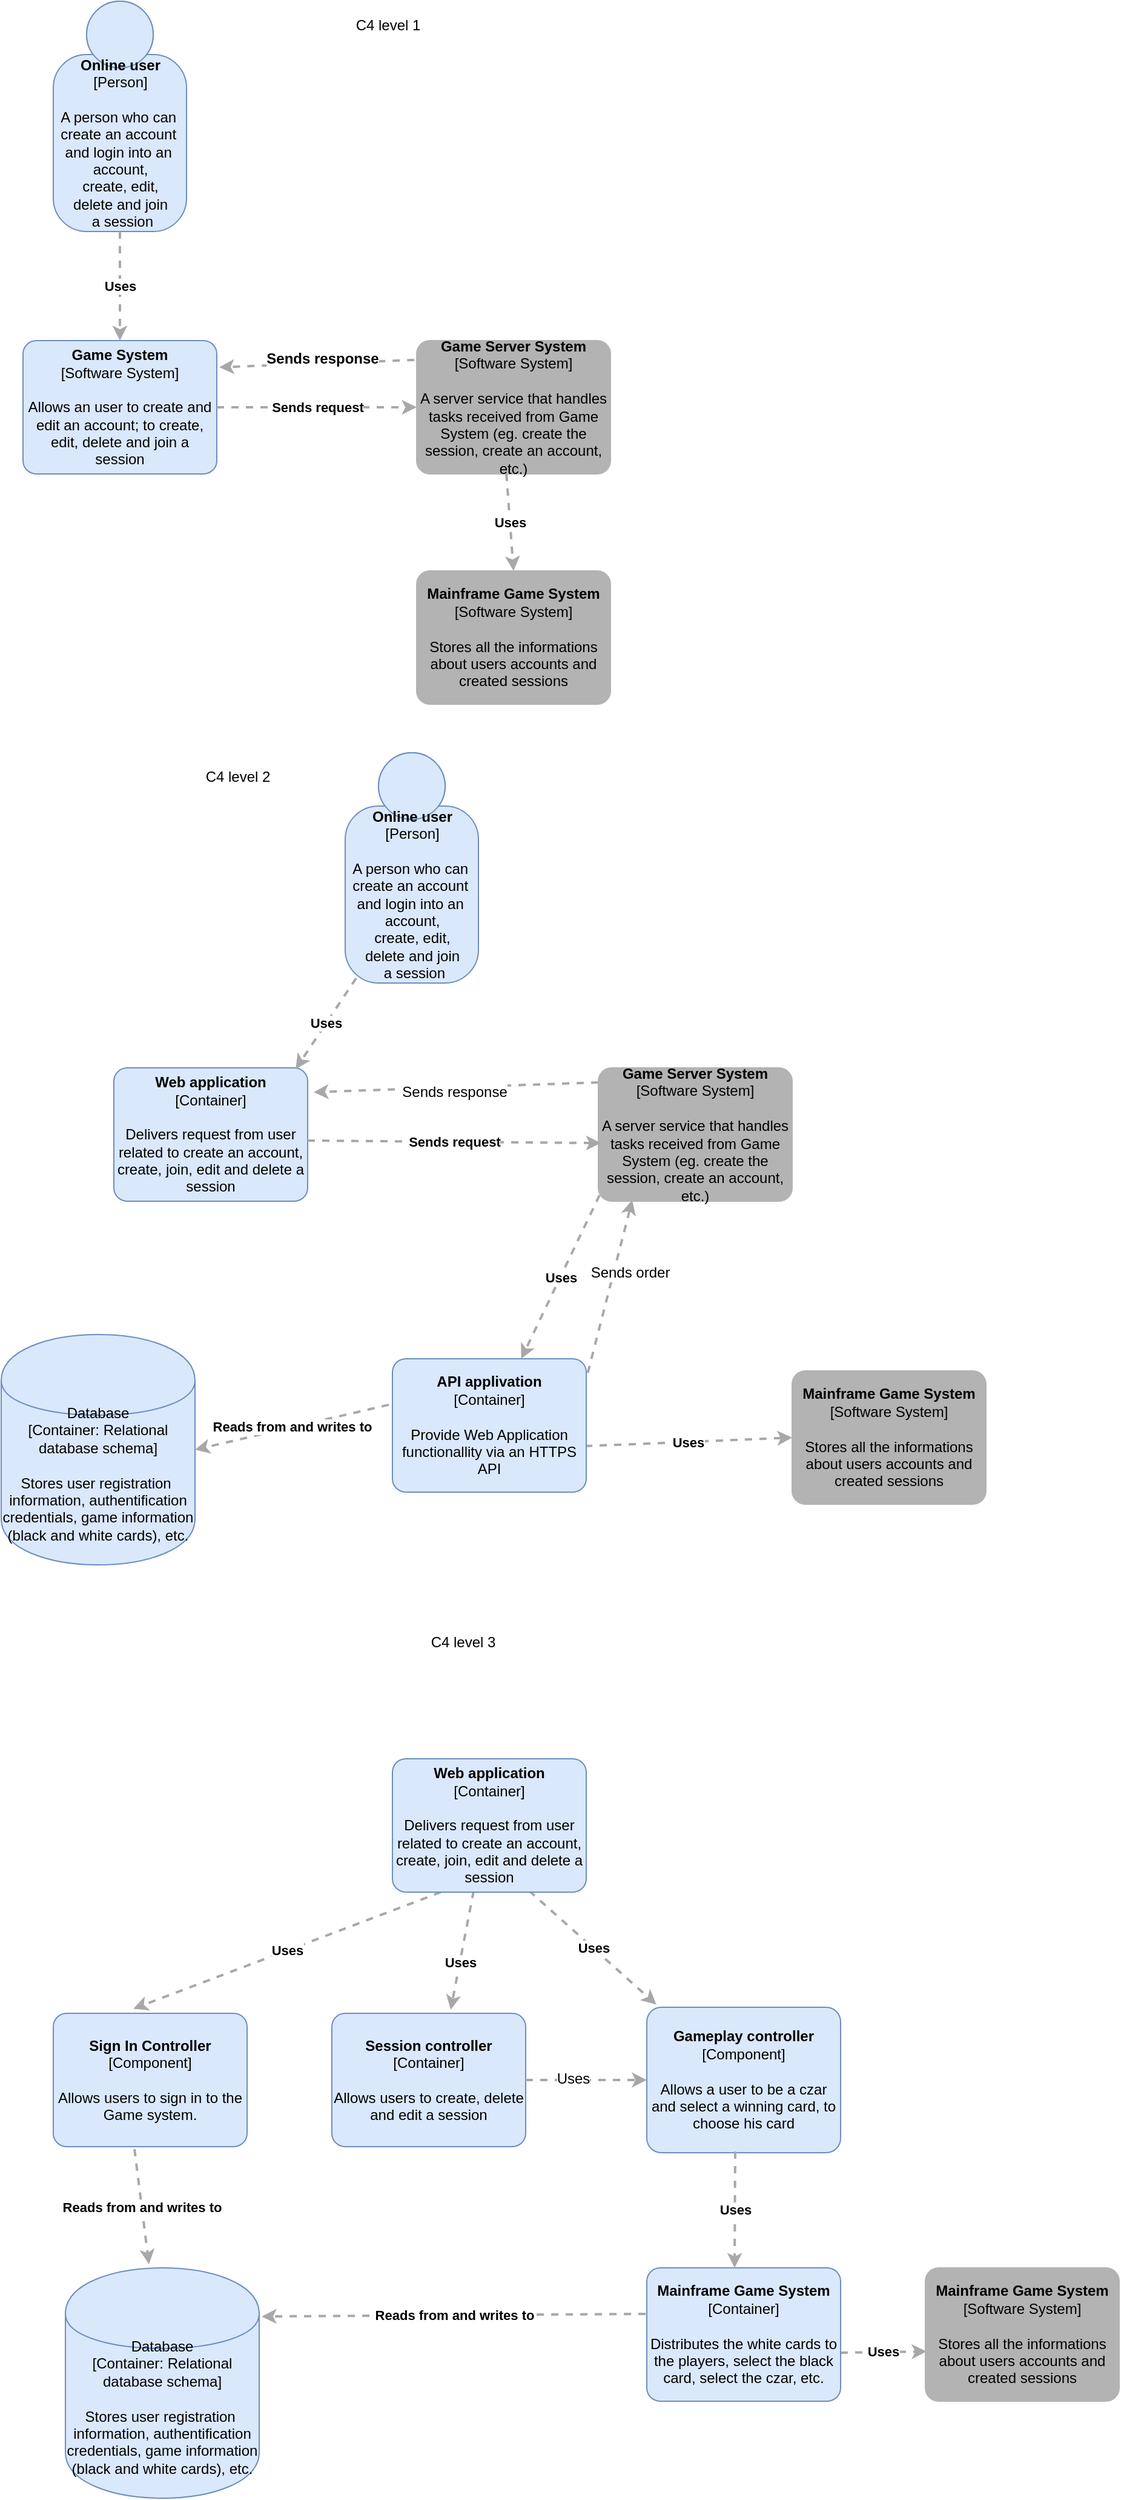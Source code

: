 <mxfile version="12.8.8" type="device"><diagram id="uFGJ8fRQ3nsAiF5A-VCK" name="Page-1"><mxGraphModel dx="868" dy="450" grid="1" gridSize="10" guides="1" tooltips="1" connect="1" arrows="1" fold="1" page="1" pageScale="1" pageWidth="1654" pageHeight="2336" math="0" shadow="0"><root><mxCell id="0"/><mxCell id="1" parent="0"/><mxCell id="r2TNjaYs0w7FdTJc_Q67-1" value="&lt;b&gt;Online user&lt;/b&gt;&lt;br&gt;&lt;div&gt;[Person]&lt;/div&gt;&lt;br&gt;&lt;div&gt;A person who can&amp;nbsp;&lt;/div&gt;&lt;div&gt;create an account&amp;nbsp;&lt;/div&gt;&lt;div&gt;and login into an&amp;nbsp;&lt;/div&gt;&lt;div&gt;account,&lt;/div&gt;&lt;div&gt;create, edit,&lt;/div&gt;&lt;div&gt;delete and join&lt;/div&gt;&lt;div&gt;&amp;nbsp;a session&lt;/div&gt;" style="html=1;dashed=0;whitespace=wrap;fillColor=#DAE8FC;strokeColor=#6C8EBF;shape=mxgraph.c4.person;align=center;points=[[0.5,0,0],[1,0.5,0],[1,0.75,0],[0.75,1,0],[0.5,1,0],[0.25,1,0],[0,0.75,0],[0,0.5,0]];" parent="1" vertex="1"><mxGeometry x="100" width="110" height="190" as="geometry"/></mxCell><mxCell id="r2TNjaYs0w7FdTJc_Q67-2" value="&lt;b&gt;Game System&lt;/b&gt;&lt;br&gt;&lt;div&gt;[Software System]&lt;/div&gt;&lt;br&gt;&lt;div&gt;Allows an user to create and edit an account; to create, edit, delete and join a session&lt;/div&gt;" style="rounded=1;whiteSpace=wrap;html=1;labelBackgroundColor=none;fillColor=#dae8fc;fontColor=#000000;align=center;arcSize=10;strokeColor=#6c8ebf;points=[[0.25,0,0],[0.5,0,0],[0.75,0,0],[1,0.25,0],[1,0.5,0],[1,0.75,0],[0.75,1,0],[0.5,1,0],[0.25,1,0],[0,0.75,0],[0,0.5,0],[0,0.25,0]];" parent="1" vertex="1"><mxGeometry x="75" y="280" width="160" height="110.0" as="geometry"/></mxCell><mxCell id="r2TNjaYs0w7FdTJc_Q67-3" value="&lt;div style=&quot;text-align: left&quot;&gt;&lt;div style=&quot;text-align: center&quot;&gt;&lt;b&gt;Uses&lt;/b&gt;&lt;/div&gt;&lt;/div&gt;" style="edgeStyle=none;rounded=0;html=1;entryX=0.5;entryY=0;jettySize=auto;orthogonalLoop=1;strokeColor=#A8A8A8;strokeWidth=2;fontColor=#000000;jumpStyle=none;dashed=1;exitX=0.5;exitY=1;exitDx=0;exitDy=0;exitPerimeter=0;entryDx=0;entryDy=0;entryPerimeter=0;" parent="1" source="r2TNjaYs0w7FdTJc_Q67-1" target="r2TNjaYs0w7FdTJc_Q67-2" edge="1"><mxGeometry width="200" relative="1" as="geometry"><mxPoint x="270" y="190" as="sourcePoint"/><mxPoint x="470" y="190" as="targetPoint"/></mxGeometry></mxCell><mxCell id="r2TNjaYs0w7FdTJc_Q67-4" value="&lt;b&gt;Mainframe Game System&lt;/b&gt;&lt;br&gt;&lt;div&gt;[Software System]&lt;/div&gt;&lt;br&gt;&lt;div&gt;Stores all the informations about users accounts and created sessions&lt;/div&gt;" style="rounded=1;whiteSpace=wrap;html=1;labelBackgroundColor=none;fillColor=#B3B3B3;fontColor=#000000;align=center;arcSize=10;strokeColor=#B3B3B3;points=[[0.25,0,0],[0.5,0,0],[0.75,0,0],[1,0.25,0],[1,0.5,0],[1,0.75,0],[0.75,1,0],[0.5,1,0],[0.25,1,0],[0,0.75,0],[0,0.5,0],[0,0.25,0]];" parent="1" vertex="1"><mxGeometry x="400" y="470" width="160" height="110.0" as="geometry"/></mxCell><mxCell id="r2TNjaYs0w7FdTJc_Q67-5" value="&lt;div style=&quot;text-align: left&quot;&gt;&lt;div style=&quot;text-align: center&quot;&gt;&lt;b&gt;Uses&lt;/b&gt;&lt;/div&gt;&lt;/div&gt;" style="edgeStyle=none;rounded=0;html=1;entryX=0.5;entryY=0;jettySize=auto;orthogonalLoop=1;strokeColor=#A8A8A8;strokeWidth=2;fontColor=#000000;jumpStyle=none;dashed=1;exitX=0.463;exitY=1;exitDx=0;exitDy=0;exitPerimeter=0;entryDx=0;entryDy=0;entryPerimeter=0;" parent="1" source="r2TNjaYs0w7FdTJc_Q67-6" target="r2TNjaYs0w7FdTJc_Q67-4" edge="1"><mxGeometry width="200" relative="1" as="geometry"><mxPoint x="270" y="530" as="sourcePoint"/><mxPoint x="470" y="530" as="targetPoint"/></mxGeometry></mxCell><mxCell id="r2TNjaYs0w7FdTJc_Q67-6" value="&lt;b&gt;Game Server System&lt;/b&gt;&lt;br&gt;&lt;div&gt;[Software System]&lt;/div&gt;&lt;br&gt;&lt;div&gt;A server service that handles tasks received from Game System (eg. create the session, create an account, etc.)&lt;/div&gt;" style="rounded=1;whiteSpace=wrap;html=1;labelBackgroundColor=none;fillColor=#B3B3B3;fontColor=#000000;align=center;arcSize=10;strokeColor=#B3B3B3;points=[[0.25,0,0],[0.5,0,0],[0.75,0,0],[1,0.25,0],[1,0.5,0],[1,0.75,0],[0.75,1,0],[0.5,1,0],[0.25,1,0],[0,0.75,0],[0,0.5,0],[0,0.25,0]];" parent="1" vertex="1"><mxGeometry x="400" y="280" width="160" height="110.0" as="geometry"/></mxCell><mxCell id="r2TNjaYs0w7FdTJc_Q67-7" value="&lt;div style=&quot;text-align: left&quot;&gt;&lt;div style=&quot;text-align: center&quot;&gt;&lt;b&gt;Sends request&lt;/b&gt;&lt;/div&gt;&lt;/div&gt;" style="edgeStyle=none;rounded=0;html=1;entryX=0;entryY=0.5;jettySize=auto;orthogonalLoop=1;strokeColor=#A8A8A8;strokeWidth=2;fontColor=#000000;jumpStyle=none;dashed=1;exitX=1;exitY=0.5;exitDx=0;exitDy=0;exitPerimeter=0;entryDx=0;entryDy=0;entryPerimeter=0;" parent="1" source="r2TNjaYs0w7FdTJc_Q67-2" target="r2TNjaYs0w7FdTJc_Q67-6" edge="1"><mxGeometry width="200" relative="1" as="geometry"><mxPoint x="270" y="290" as="sourcePoint"/><mxPoint x="470" y="290" as="targetPoint"/></mxGeometry></mxCell><mxCell id="r2TNjaYs0w7FdTJc_Q67-8" value="&lt;div style=&quot;text-align: left&quot;&gt;&lt;div style=&quot;text-align: center&quot;&gt;&lt;br&gt;&lt;/div&gt;&lt;/div&gt;" style="edgeStyle=none;rounded=0;html=1;jettySize=auto;orthogonalLoop=1;strokeColor=#A8A8A8;strokeWidth=2;fontColor=#000000;jumpStyle=none;dashed=1;exitX=-0.012;exitY=0.145;exitDx=0;exitDy=0;exitPerimeter=0;entryX=1.013;entryY=0.2;entryDx=0;entryDy=0;entryPerimeter=0;" parent="1" source="r2TNjaYs0w7FdTJc_Q67-6" target="r2TNjaYs0w7FdTJc_Q67-2" edge="1"><mxGeometry width="200" relative="1" as="geometry"><mxPoint x="270" y="290" as="sourcePoint"/><mxPoint x="510" y="130" as="targetPoint"/></mxGeometry></mxCell><mxCell id="r2TNjaYs0w7FdTJc_Q67-9" value="&lt;b&gt;Sends response&lt;/b&gt;" style="text;html=1;align=center;verticalAlign=middle;resizable=0;points=[];labelBackgroundColor=#ffffff;" parent="r2TNjaYs0w7FdTJc_Q67-8" vertex="1" connectable="0"><mxGeometry x="0.147" y="3" relative="1" as="geometry"><mxPoint x="15.91" y="-7.82" as="offset"/></mxGeometry></mxCell><mxCell id="r2TNjaYs0w7FdTJc_Q67-11" value="C4 level 1" style="text;html=1;align=center;verticalAlign=middle;resizable=0;points=[];autosize=1;" parent="1" vertex="1"><mxGeometry x="341" y="10" width="70" height="20" as="geometry"/></mxCell><mxCell id="r2TNjaYs0w7FdTJc_Q67-12" value="C4 level 2" style="text;html=1;align=center;verticalAlign=middle;resizable=0;points=[];autosize=1;" parent="1" vertex="1"><mxGeometry x="217" y="630" width="70" height="20" as="geometry"/></mxCell><mxCell id="r2TNjaYs0w7FdTJc_Q67-14" value="&lt;b&gt;Web application&lt;/b&gt;&lt;br&gt;&lt;div&gt;[Container]&lt;/div&gt;&lt;br&gt;&lt;div&gt;Delivers request from user related to create an account, create, join, edit and delete a session&lt;/div&gt;" style="rounded=1;whiteSpace=wrap;html=1;labelBackgroundColor=none;fillColor=#dae8fc;fontColor=#000000;align=center;arcSize=10;strokeColor=#6c8ebf;points=[[0.25,0,0],[0.5,0,0],[0.75,0,0],[1,0.25,0],[1,0.5,0],[1,0.75,0],[0.75,1,0],[0.5,1,0],[0.25,1,0],[0,0.75,0],[0,0.5,0],[0,0.25,0]];" parent="1" vertex="1"><mxGeometry x="150" y="880" width="160" height="110.0" as="geometry"/></mxCell><mxCell id="r2TNjaYs0w7FdTJc_Q67-17" value="&lt;div style=&quot;text-align: left&quot;&gt;&lt;div style=&quot;text-align: center&quot;&gt;&lt;b&gt;Uses&lt;/b&gt;&lt;/div&gt;&lt;/div&gt;" style="edgeStyle=none;rounded=0;html=1;entryX=0.938;entryY=0.009;jettySize=auto;orthogonalLoop=1;strokeColor=#A8A8A8;strokeWidth=2;fontColor=#000000;jumpStyle=none;dashed=1;exitX=0.082;exitY=0.979;exitDx=0;exitDy=0;exitPerimeter=0;entryDx=0;entryDy=0;entryPerimeter=0;" parent="1" source="aYbNIxs9m0A_iwxhPRHI-3" target="r2TNjaYs0w7FdTJc_Q67-14" edge="1"><mxGeometry width="200" relative="1" as="geometry"><mxPoint x="350.02" y="800.06" as="sourcePoint"/><mxPoint x="490" y="940" as="targetPoint"/></mxGeometry></mxCell><mxCell id="r2TNjaYs0w7FdTJc_Q67-22" value="&lt;div style=&quot;text-align: left&quot;&gt;&lt;div style=&quot;text-align: center&quot;&gt;&lt;b&gt;Uses&lt;/b&gt;&lt;/div&gt;&lt;/div&gt;" style="edgeStyle=none;rounded=0;html=1;entryX=0;entryY=0.5;jettySize=auto;orthogonalLoop=1;strokeColor=#A8A8A8;strokeWidth=2;fontColor=#000000;jumpStyle=none;dashed=1;entryDx=0;entryDy=0;entryPerimeter=0;exitX=0.994;exitY=0.655;exitDx=0;exitDy=0;exitPerimeter=0;" parent="1" source="r2TNjaYs0w7FdTJc_Q67-26" target="aYbNIxs9m0A_iwxhPRHI-6" edge="1"><mxGeometry width="200" relative="1" as="geometry"><mxPoint x="640" y="1190" as="sourcePoint"/><mxPoint x="710" y="1195" as="targetPoint"/></mxGeometry></mxCell><mxCell id="r2TNjaYs0w7FdTJc_Q67-23" value="&lt;div style=&quot;text-align: left&quot;&gt;&lt;div style=&quot;text-align: center&quot;&gt;&lt;br&gt;&lt;/div&gt;&lt;/div&gt;" style="edgeStyle=none;rounded=0;html=1;jettySize=auto;orthogonalLoop=1;strokeColor=#A8A8A8;strokeWidth=2;fontColor=#000000;jumpStyle=none;dashed=1;exitX=0;exitY=0.109;exitDx=0;exitDy=0;exitPerimeter=0;entryX=1.031;entryY=0.182;entryDx=0;entryDy=0;entryPerimeter=0;" parent="1" target="r2TNjaYs0w7FdTJc_Q67-14" edge="1" source="aYbNIxs9m0A_iwxhPRHI-4"><mxGeometry width="200" relative="1" as="geometry"><mxPoint x="595.04" y="880" as="sourcePoint"/><mxPoint x="451" y="775" as="targetPoint"/></mxGeometry></mxCell><mxCell id="r2TNjaYs0w7FdTJc_Q67-24" value="Sends response" style="text;html=1;align=center;verticalAlign=middle;resizable=0;points=[];labelBackgroundColor=#ffffff;" parent="r2TNjaYs0w7FdTJc_Q67-23" vertex="1" connectable="0"><mxGeometry x="0.147" y="3" relative="1" as="geometry"><mxPoint x="15.91" as="offset"/></mxGeometry></mxCell><mxCell id="r2TNjaYs0w7FdTJc_Q67-26" value="&lt;b&gt;API applivation&lt;/b&gt;&lt;br&gt;&lt;div&gt;[Container]&lt;/div&gt;&lt;br&gt;&lt;div&gt;Provide Web Application functionallity via an HTTPS API&lt;/div&gt;" style="rounded=1;whiteSpace=wrap;html=1;labelBackgroundColor=none;fillColor=#dae8fc;fontColor=#000000;align=center;arcSize=10;strokeColor=#6c8ebf;points=[[0.25,0,0],[0.5,0,0],[0.75,0,0],[1,0.25,0],[1,0.5,0],[1,0.75,0],[0.75,1,0],[0.5,1,0],[0.25,1,0],[0,0.75,0],[0,0.5,0],[0,0.25,0]];" parent="1" vertex="1"><mxGeometry x="380" y="1120" width="160" height="110.0" as="geometry"/></mxCell><mxCell id="r2TNjaYs0w7FdTJc_Q67-27" value="&lt;div style=&quot;text-align: left&quot;&gt;&lt;div style=&quot;text-align: center&quot;&gt;&lt;b&gt;Uses&lt;/b&gt;&lt;/div&gt;&lt;/div&gt;" style="edgeStyle=none;rounded=0;html=1;jettySize=auto;orthogonalLoop=1;strokeColor=#A8A8A8;strokeWidth=2;fontColor=#000000;jumpStyle=none;dashed=1;exitX=0.006;exitY=0.955;exitDx=0;exitDy=0;exitPerimeter=0;" parent="1" source="aYbNIxs9m0A_iwxhPRHI-4" target="r2TNjaYs0w7FdTJc_Q67-26" edge="1"><mxGeometry width="200" relative="1" as="geometry"><mxPoint x="340" y="980.0" as="sourcePoint"/><mxPoint x="510" y="1110" as="targetPoint"/></mxGeometry></mxCell><mxCell id="r2TNjaYs0w7FdTJc_Q67-29" value="&lt;span&gt;Database&lt;/span&gt;&lt;div&gt;[Container: Relational database schema]&lt;/div&gt;&lt;br&gt;&lt;div&gt;Stores user registration&amp;nbsp; information, authentification credentials, game information (black and white cards), etc.&lt;/div&gt;" style="shape=cylinder;whiteSpace=wrap;html=1;boundedLbl=1;rounded=0;labelBackgroundColor=none;fillColor=#dae8fc;fontSize=12;fontColor=#000000;align=center;strokeColor=#6c8ebf;points=[[0.5,0,0],[1,0.25,0],[1,0.5,0],[1,0.75,0],[0.5,1,0],[0,0.75,0],[0,0.5,0],[0,0.25,0]];" parent="1" vertex="1"><mxGeometry x="57" y="1100" width="160" height="190" as="geometry"/></mxCell><mxCell id="r2TNjaYs0w7FdTJc_Q67-30" value="&lt;div style=&quot;text-align: left&quot;&gt;&lt;div style=&quot;text-align: center&quot;&gt;&lt;b&gt;Reads from and writes to&lt;/b&gt;&lt;/div&gt;&lt;/div&gt;" style="edgeStyle=none;rounded=0;html=1;entryX=1;entryY=0.5;jettySize=auto;orthogonalLoop=1;strokeColor=#A8A8A8;strokeWidth=2;fontColor=#000000;jumpStyle=none;dashed=1;exitX=-0.019;exitY=0.345;exitDx=0;exitDy=0;exitPerimeter=0;entryDx=0;entryDy=0;entryPerimeter=0;" parent="1" source="r2TNjaYs0w7FdTJc_Q67-26" target="r2TNjaYs0w7FdTJc_Q67-29" edge="1"><mxGeometry width="200" relative="1" as="geometry"><mxPoint x="210" y="1200" as="sourcePoint"/><mxPoint x="410" y="1200" as="targetPoint"/></mxGeometry></mxCell><mxCell id="r2TNjaYs0w7FdTJc_Q67-32" value="&lt;div style=&quot;text-align: left&quot;&gt;&lt;div style=&quot;text-align: center&quot;&gt;&lt;br&gt;&lt;/div&gt;&lt;/div&gt;" style="edgeStyle=none;rounded=0;html=1;jettySize=auto;orthogonalLoop=1;strokeColor=#A8A8A8;strokeWidth=2;fontColor=#000000;jumpStyle=none;dashed=1;exitX=1.008;exitY=0.106;exitDx=0;exitDy=0;exitPerimeter=0;entryX=0.175;entryY=0.991;entryDx=0;entryDy=0;entryPerimeter=0;" parent="1" source="r2TNjaYs0w7FdTJc_Q67-26" target="aYbNIxs9m0A_iwxhPRHI-4" edge="1"><mxGeometry width="200" relative="1" as="geometry"><mxPoint x="939.0" y="1100.0" as="sourcePoint"/><mxPoint x="548" y="991.65" as="targetPoint"/></mxGeometry></mxCell><mxCell id="r2TNjaYs0w7FdTJc_Q67-33" value="Sends order" style="text;html=1;align=center;verticalAlign=middle;resizable=0;points=[];labelBackgroundColor=#ffffff;" parent="r2TNjaYs0w7FdTJc_Q67-32" vertex="1" connectable="0"><mxGeometry x="0.147" y="3" relative="1" as="geometry"><mxPoint x="15.91" as="offset"/></mxGeometry></mxCell><mxCell id="r2TNjaYs0w7FdTJc_Q67-34" value="C4 level 3" style="text;html=1;align=center;verticalAlign=middle;resizable=0;points=[];autosize=1;" parent="1" vertex="1"><mxGeometry x="403" y="1344" width="70" height="20" as="geometry"/></mxCell><mxCell id="r2TNjaYs0w7FdTJc_Q67-40" value="&lt;div style=&quot;text-align: left&quot;&gt;&lt;div style=&quot;text-align: center&quot;&gt;&lt;b&gt;Uses&lt;/b&gt;&lt;/div&gt;&lt;/div&gt;" style="edgeStyle=none;rounded=0;html=1;jettySize=auto;orthogonalLoop=1;strokeColor=#A8A8A8;strokeWidth=2;fontColor=#000000;jumpStyle=none;dashed=1;exitX=0.706;exitY=0.991;exitDx=0;exitDy=0;exitPerimeter=0;entryX=0.049;entryY=-0.019;entryDx=0;entryDy=0;entryPerimeter=0;" parent="1" source="aYbNIxs9m0A_iwxhPRHI-9" target="r2TNjaYs0w7FdTJc_Q67-47" edge="1"><mxGeometry width="200" relative="1" as="geometry"><mxPoint x="494.88" y="1562.2" as="sourcePoint"/><mxPoint x="520" y="1630" as="targetPoint"/></mxGeometry></mxCell><mxCell id="r2TNjaYs0w7FdTJc_Q67-41" value="&lt;div style=&quot;text-align: left&quot;&gt;&lt;div style=&quot;text-align: center&quot;&gt;&lt;b&gt;Uses&lt;/b&gt;&lt;/div&gt;&lt;/div&gt;" style="edgeStyle=none;rounded=0;html=1;jettySize=auto;orthogonalLoop=1;strokeColor=#A8A8A8;strokeWidth=2;fontColor=#000000;jumpStyle=none;dashed=1;entryX=0.006;entryY=0.627;entryDx=0;entryDy=0;entryPerimeter=0;exitX=1;exitY=0.636;exitDx=0;exitDy=0;exitPerimeter=0;" parent="1" source="r2TNjaYs0w7FdTJc_Q67-52" target="aYbNIxs9m0A_iwxhPRHI-7" edge="1"><mxGeometry width="200" relative="1" as="geometry"><mxPoint x="700" y="1743" as="sourcePoint"/><mxPoint x="860.16" y="1910.81" as="targetPoint"/></mxGeometry></mxCell><mxCell id="r2TNjaYs0w7FdTJc_Q67-42" value="&lt;div style=&quot;text-align: left&quot;&gt;&lt;div style=&quot;text-align: center&quot;&gt;&lt;b&gt;Reads from and writes to&lt;/b&gt;&lt;/div&gt;&lt;/div&gt;" style="edgeStyle=none;rounded=0;html=1;jettySize=auto;orthogonalLoop=1;strokeColor=#A8A8A8;strokeWidth=2;fontColor=#000000;jumpStyle=none;dashed=1;entryX=0.431;entryY=-0.016;entryDx=0;entryDy=0;entryPerimeter=0;exitX=0.419;exitY=1.018;exitDx=0;exitDy=0;exitPerimeter=0;" parent="1" target="aYbNIxs9m0A_iwxhPRHI-8" edge="1" source="r2TNjaYs0w7FdTJc_Q67-43"><mxGeometry width="200" relative="1" as="geometry"><mxPoint x="170" y="1960" as="sourcePoint"/><mxPoint x="170" y="2060" as="targetPoint"/></mxGeometry></mxCell><mxCell id="r2TNjaYs0w7FdTJc_Q67-43" value="&lt;b&gt;Sign In Controller&lt;/b&gt;&lt;br&gt;&lt;div&gt;[Component&lt;span&gt;]&lt;/span&gt;&lt;/div&gt;&lt;br&gt;&lt;div&gt;Allows users to sign in to the Game system.&lt;/div&gt;" style="rounded=1;whiteSpace=wrap;html=1;labelBackgroundColor=none;fillColor=#dae8fc;fontColor=#000000;align=center;arcSize=10;strokeColor=#6c8ebf;points=[[0.25,0,0],[0.5,0,0],[0.75,0,0],[1,0.25,0],[1,0.5,0],[1,0.75,0],[0.75,1,0],[0.5,1,0],[0.25,1,0],[0,0.75,0],[0,0.5,0],[0,0.25,0]];" parent="1" vertex="1"><mxGeometry x="100" y="1660" width="160" height="110.0" as="geometry"/></mxCell><mxCell id="r2TNjaYs0w7FdTJc_Q67-46" value="&lt;div style=&quot;text-align: left&quot;&gt;&lt;div style=&quot;text-align: center&quot;&gt;&lt;b&gt;Uses&lt;/b&gt;&lt;/div&gt;&lt;/div&gt;" style="edgeStyle=none;rounded=0;html=1;entryX=0.413;entryY=-0.034;jettySize=auto;orthogonalLoop=1;strokeColor=#A8A8A8;strokeWidth=2;fontColor=#000000;jumpStyle=none;dashed=1;exitX=0.25;exitY=1;exitDx=0;exitDy=0;exitPerimeter=0;entryDx=0;entryDy=0;entryPerimeter=0;" parent="1" source="aYbNIxs9m0A_iwxhPRHI-9" target="r2TNjaYs0w7FdTJc_Q67-43" edge="1"><mxGeometry width="200" relative="1" as="geometry"><mxPoint x="420" y="1560" as="sourcePoint"/><mxPoint x="530" y="1630" as="targetPoint"/></mxGeometry></mxCell><mxCell id="r2TNjaYs0w7FdTJc_Q67-47" value="&lt;b&gt;Gameplay controller&lt;/b&gt;&lt;br&gt;&lt;div&gt;[Component]&lt;/div&gt;&lt;br&gt;&lt;div&gt;Allows a user to be a czar and select a winning card, to choose his card&lt;/div&gt;" style="rounded=1;whiteSpace=wrap;html=1;labelBackgroundColor=none;fillColor=#dae8fc;fontColor=#000000;align=center;arcSize=10;strokeColor=#6c8ebf;points=[[0.25,0,0],[0.5,0,0],[0.75,0,0],[1,0.25,0],[1,0.5,0],[1,0.75,0],[0.75,1,0],[0.5,1,0],[0.25,1,0],[0,0.75,0],[0,0.5,0],[0,0.25,0]];" parent="1" vertex="1"><mxGeometry x="590" y="1655" width="160" height="120" as="geometry"/></mxCell><mxCell id="r2TNjaYs0w7FdTJc_Q67-50" value="&lt;div style=&quot;text-align: left&quot;&gt;&lt;div style=&quot;text-align: center&quot;&gt;&lt;b&gt;Reads from and writes to&lt;/b&gt;&lt;/div&gt;&lt;/div&gt;" style="edgeStyle=none;rounded=0;html=1;entryX=1.013;entryY=0.211;jettySize=auto;orthogonalLoop=1;strokeColor=#A8A8A8;strokeWidth=2;fontColor=#000000;jumpStyle=none;dashed=1;entryDx=0;entryDy=0;entryPerimeter=0;exitX=-0.006;exitY=0.345;exitDx=0;exitDy=0;exitPerimeter=0;" parent="1" source="r2TNjaYs0w7FdTJc_Q67-52" target="aYbNIxs9m0A_iwxhPRHI-8" edge="1"><mxGeometry width="200" relative="1" as="geometry"><mxPoint x="330" y="1790" as="sourcePoint"/><mxPoint x="229.52" y="2071.02" as="targetPoint"/><Array as="points"/></mxGeometry></mxCell><mxCell id="r2TNjaYs0w7FdTJc_Q67-51" value="&amp;nbsp; &amp;nbsp;" style="text;html=1;align=center;verticalAlign=middle;resizable=0;points=[];autosize=1;" parent="1" vertex="1"><mxGeometry x="697" y="1893" width="30" height="20" as="geometry"/></mxCell><mxCell id="r2TNjaYs0w7FdTJc_Q67-52" value="&lt;b&gt;Mainframe Game System&lt;/b&gt;&lt;br&gt;&lt;div&gt;[Container&lt;span&gt;]&lt;/span&gt;&lt;/div&gt;&lt;div&gt;&lt;br&gt;&lt;/div&gt;&lt;div&gt;Distributes the white cards to the players, select the black card, select the czar, etc.&lt;/div&gt;" style="rounded=1;whiteSpace=wrap;html=1;labelBackgroundColor=none;fillColor=#dae8fc;fontColor=#000000;align=center;arcSize=10;strokeColor=#6c8ebf;points=[[0.25,0,0],[0.5,0,0],[0.75,0,0],[1,0.25,0],[1,0.5,0],[1,0.75,0],[0.75,1,0],[0.5,1,0],[0.25,1,0],[0,0.75,0],[0,0.5,0],[0,0.25,0]];" parent="1" vertex="1"><mxGeometry x="590" y="1870" width="160" height="110.0" as="geometry"/></mxCell><mxCell id="r2TNjaYs0w7FdTJc_Q67-53" value="&lt;div style=&quot;text-align: left&quot;&gt;&lt;div style=&quot;text-align: center&quot;&gt;&lt;b&gt;Uses&lt;/b&gt;&lt;/div&gt;&lt;/div&gt;" style="edgeStyle=none;rounded=0;html=1;entryX=0.453;entryY=0;jettySize=auto;orthogonalLoop=1;strokeColor=#A8A8A8;strokeWidth=2;fontColor=#000000;jumpStyle=none;dashed=1;entryDx=0;entryDy=0;entryPerimeter=0;exitX=0.456;exitY=0.992;exitDx=0;exitDy=0;exitPerimeter=0;" parent="1" source="r2TNjaYs0w7FdTJc_Q67-47" target="r2TNjaYs0w7FdTJc_Q67-52" edge="1"><mxGeometry width="200" relative="1" as="geometry"><mxPoint x="620" y="1780" as="sourcePoint"/><mxPoint x="820" y="1780" as="targetPoint"/></mxGeometry></mxCell><mxCell id="r2TNjaYs0w7FdTJc_Q67-54" value="&lt;b&gt;Session controller&lt;/b&gt;&lt;br&gt;&lt;div&gt;[Container&lt;span&gt;]&lt;/span&gt;&lt;/div&gt;&lt;br&gt;&lt;div&gt;Allows users to create, delete and edit a session&lt;/div&gt;" style="rounded=1;whiteSpace=wrap;html=1;labelBackgroundColor=none;fillColor=#dae8fc;fontColor=#000000;align=center;arcSize=10;strokeColor=#6c8ebf;points=[[0.25,0,0],[0.5,0,0],[0.75,0,0],[1,0.25,0],[1,0.5,0],[1,0.75,0],[0.75,1,0],[0.5,1,0],[0.25,1,0],[0,0.75,0],[0,0.5,0],[0,0.25,0]];" parent="1" vertex="1"><mxGeometry x="330" y="1660" width="160" height="110.0" as="geometry"/></mxCell><mxCell id="r2TNjaYs0w7FdTJc_Q67-55" value="&lt;div style=&quot;text-align: left&quot;&gt;&lt;div style=&quot;text-align: center&quot;&gt;&lt;b&gt;Uses&lt;/b&gt;&lt;/div&gt;&lt;/div&gt;" style="edgeStyle=none;rounded=0;html=1;entryX=0.613;entryY=-0.027;jettySize=auto;orthogonalLoop=1;strokeColor=#A8A8A8;strokeWidth=2;fontColor=#000000;jumpStyle=none;dashed=1;exitX=0.419;exitY=0.991;exitDx=0;exitDy=0;exitPerimeter=0;entryDx=0;entryDy=0;entryPerimeter=0;" parent="1" source="aYbNIxs9m0A_iwxhPRHI-9" target="r2TNjaYs0w7FdTJc_Q67-54" edge="1"><mxGeometry x="0.205" width="200" relative="1" as="geometry"><mxPoint x="446.08" y="1566.27" as="sourcePoint"/><mxPoint x="660" y="1670" as="targetPoint"/><Array as="points"/><mxPoint as="offset"/></mxGeometry></mxCell><mxCell id="r2TNjaYs0w7FdTJc_Q67-57" value="&lt;div style=&quot;text-align: left&quot;&gt;&lt;div style=&quot;text-align: center&quot;&gt;&lt;br&gt;&lt;/div&gt;&lt;/div&gt;" style="edgeStyle=none;rounded=0;html=1;entryX=0;entryY=0.5;jettySize=auto;orthogonalLoop=1;strokeColor=#A8A8A8;strokeWidth=2;fontColor=#000000;jumpStyle=none;dashed=1;exitX=1;exitY=0.5;exitDx=0;exitDy=0;exitPerimeter=0;entryDx=0;entryDy=0;entryPerimeter=0;" parent="1" source="r2TNjaYs0w7FdTJc_Q67-54" target="r2TNjaYs0w7FdTJc_Q67-47" edge="1"><mxGeometry x="0.003" y="4" width="200" relative="1" as="geometry"><mxPoint x="460" y="1820" as="sourcePoint"/><mxPoint x="214.32" y="2066.27" as="targetPoint"/><mxPoint as="offset"/></mxGeometry></mxCell><mxCell id="aYbNIxs9m0A_iwxhPRHI-10" value="Uses" style="text;html=1;align=center;verticalAlign=middle;resizable=0;points=[];labelBackgroundColor=#ffffff;" vertex="1" connectable="0" parent="r2TNjaYs0w7FdTJc_Q67-57"><mxGeometry x="-0.22" y="1" relative="1" as="geometry"><mxPoint as="offset"/></mxGeometry></mxCell><mxCell id="aYbNIxs9m0A_iwxhPRHI-3" value="&lt;b&gt;Online user&lt;/b&gt;&lt;br&gt;&lt;div&gt;[Person]&lt;/div&gt;&lt;br&gt;&lt;div&gt;A person who can&amp;nbsp;&lt;/div&gt;&lt;div&gt;create an account&amp;nbsp;&lt;/div&gt;&lt;div&gt;and login into an&amp;nbsp;&lt;/div&gt;&lt;div&gt;account,&lt;/div&gt;&lt;div&gt;create, edit,&lt;/div&gt;&lt;div&gt;delete and join&lt;/div&gt;&lt;div&gt;&amp;nbsp;a session&lt;/div&gt;" style="html=1;dashed=0;whitespace=wrap;fillColor=#DAE8FC;strokeColor=#6C8EBF;shape=mxgraph.c4.person;align=center;points=[[0.5,0,0],[1,0.5,0],[1,0.75,0],[0.75,1,0],[0.5,1,0],[0.25,1,0],[0,0.75,0],[0,0.5,0]];" vertex="1" parent="1"><mxGeometry x="341" y="620" width="110" height="190" as="geometry"/></mxCell><mxCell id="aYbNIxs9m0A_iwxhPRHI-4" value="&lt;b&gt;Game Server System&lt;/b&gt;&lt;br&gt;&lt;div&gt;[Software System]&lt;/div&gt;&lt;br&gt;&lt;div&gt;A server service that handles tasks received from Game System (eg. create the session, create an account, etc.)&lt;/div&gt;" style="rounded=1;whiteSpace=wrap;html=1;labelBackgroundColor=none;fillColor=#B3B3B3;fontColor=#000000;align=center;arcSize=10;strokeColor=#B3B3B3;points=[[0.25,0,0],[0.5,0,0],[0.75,0,0],[1,0.25,0],[1,0.5,0],[1,0.75,0],[0.75,1,0],[0.5,1,0],[0.25,1,0],[0,0.75,0],[0,0.5,0],[0,0.25,0]];" vertex="1" parent="1"><mxGeometry x="550" y="880" width="160" height="110.0" as="geometry"/></mxCell><mxCell id="aYbNIxs9m0A_iwxhPRHI-5" value="&lt;div style=&quot;text-align: left&quot;&gt;&lt;div style=&quot;text-align: center&quot;&gt;&lt;b&gt;Sends request&lt;/b&gt;&lt;/div&gt;&lt;/div&gt;" style="edgeStyle=none;rounded=0;html=1;entryX=0.013;entryY=0.564;jettySize=auto;orthogonalLoop=1;strokeColor=#A8A8A8;strokeWidth=2;fontColor=#000000;jumpStyle=none;dashed=1;exitX=1;exitY=0.545;exitDx=0;exitDy=0;exitPerimeter=0;entryDx=0;entryDy=0;entryPerimeter=0;" edge="1" parent="1" source="r2TNjaYs0w7FdTJc_Q67-14" target="aYbNIxs9m0A_iwxhPRHI-4"><mxGeometry width="200" relative="1" as="geometry"><mxPoint x="310" y="934.5" as="sourcePoint"/><mxPoint x="475" y="934.5" as="targetPoint"/></mxGeometry></mxCell><mxCell id="aYbNIxs9m0A_iwxhPRHI-6" value="&lt;b&gt;Mainframe Game System&lt;/b&gt;&lt;br&gt;&lt;div&gt;[Software System]&lt;/div&gt;&lt;br&gt;&lt;div&gt;Stores all the informations about users accounts and created sessions&lt;/div&gt;" style="rounded=1;whiteSpace=wrap;html=1;labelBackgroundColor=none;fillColor=#B3B3B3;fontColor=#000000;align=center;arcSize=10;strokeColor=#B3B3B3;points=[[0.25,0,0],[0.5,0,0],[0.75,0,0],[1,0.25,0],[1,0.5,0],[1,0.75,0],[0.75,1,0],[0.5,1,0],[0.25,1,0],[0,0.75,0],[0,0.5,0],[0,0.25,0]];" vertex="1" parent="1"><mxGeometry x="710" y="1130" width="160" height="110.0" as="geometry"/></mxCell><mxCell id="aYbNIxs9m0A_iwxhPRHI-7" value="&lt;b&gt;Mainframe Game System&lt;/b&gt;&lt;br&gt;&lt;div&gt;[Software System]&lt;/div&gt;&lt;br&gt;&lt;div&gt;Stores all the informations about users accounts and created sessions&lt;/div&gt;" style="rounded=1;whiteSpace=wrap;html=1;labelBackgroundColor=none;fillColor=#B3B3B3;fontColor=#000000;align=center;arcSize=10;strokeColor=#B3B3B3;points=[[0.25,0,0],[0.5,0,0],[0.75,0,0],[1,0.25,0],[1,0.5,0],[1,0.75,0],[0.75,1,0],[0.5,1,0],[0.25,1,0],[0,0.75,0],[0,0.5,0],[0,0.25,0]];" vertex="1" parent="1"><mxGeometry x="820" y="1870" width="160" height="110.0" as="geometry"/></mxCell><mxCell id="aYbNIxs9m0A_iwxhPRHI-8" value="&lt;span&gt;Database&lt;/span&gt;&lt;div&gt;[Container: Relational database schema]&lt;/div&gt;&lt;br&gt;&lt;div&gt;Stores user registration&amp;nbsp; information, authentification credentials, game information (black and white cards), etc.&lt;/div&gt;" style="shape=cylinder;whiteSpace=wrap;html=1;boundedLbl=1;rounded=0;labelBackgroundColor=none;fillColor=#dae8fc;fontSize=12;fontColor=#000000;align=center;strokeColor=#6c8ebf;points=[[0.5,0,0],[1,0.25,0],[1,0.5,0],[1,0.75,0],[0.5,1,0],[0,0.75,0],[0,0.5,0],[0,0.25,0]];" vertex="1" parent="1"><mxGeometry x="110" y="1870" width="160" height="190" as="geometry"/></mxCell><mxCell id="aYbNIxs9m0A_iwxhPRHI-9" value="&lt;b&gt;Web application&lt;/b&gt;&lt;br&gt;&lt;div&gt;[Container]&lt;/div&gt;&lt;br&gt;&lt;div&gt;Delivers request from user related to create an account, create, join, edit and delete a session&lt;/div&gt;" style="rounded=1;whiteSpace=wrap;html=1;labelBackgroundColor=none;fillColor=#dae8fc;fontColor=#000000;align=center;arcSize=10;strokeColor=#6c8ebf;points=[[0.25,0,0],[0.5,0,0],[0.75,0,0],[1,0.25,0],[1,0.5,0],[1,0.75,0],[0.75,1,0],[0.5,1,0],[0.25,1,0],[0,0.75,0],[0,0.5,0],[0,0.25,0]];" vertex="1" parent="1"><mxGeometry x="380" y="1450" width="160" height="110.0" as="geometry"/></mxCell></root></mxGraphModel></diagram></mxfile>